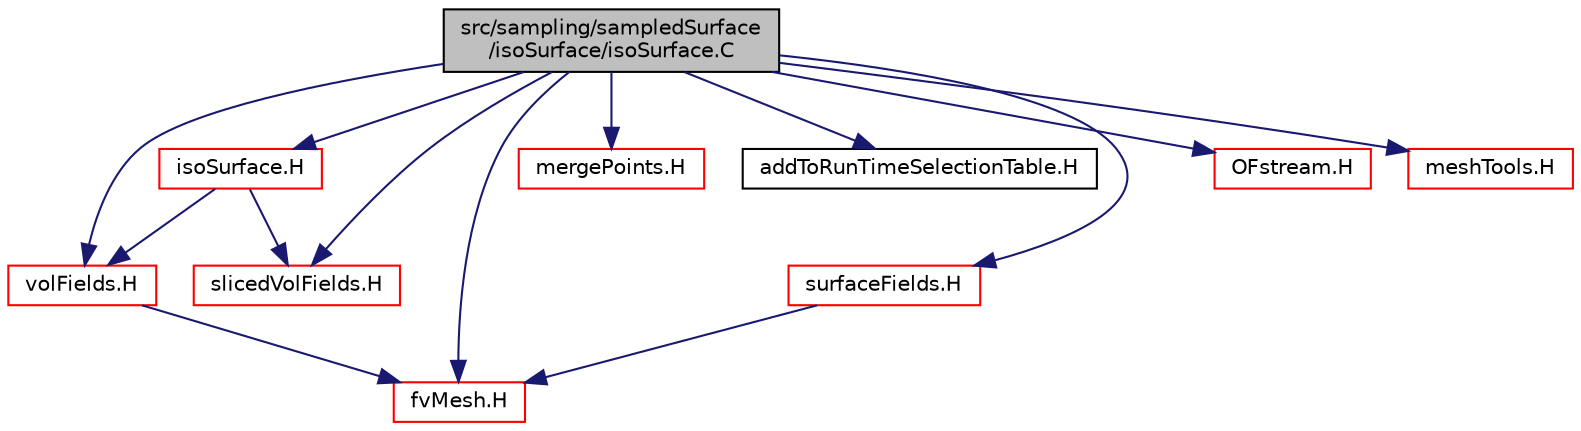 digraph "src/sampling/sampledSurface/isoSurface/isoSurface.C"
{
  bgcolor="transparent";
  edge [fontname="Helvetica",fontsize="10",labelfontname="Helvetica",labelfontsize="10"];
  node [fontname="Helvetica",fontsize="10",shape=record];
  Node1 [label="src/sampling/sampledSurface\l/isoSurface/isoSurface.C",height=0.2,width=0.4,color="black", fillcolor="grey75", style="filled", fontcolor="black"];
  Node1 -> Node2 [color="midnightblue",fontsize="10",style="solid",fontname="Helvetica"];
  Node2 [label="isoSurface.H",height=0.2,width=0.4,color="red",URL="$a09882.html"];
  Node2 -> Node3 [color="midnightblue",fontsize="10",style="solid",fontname="Helvetica"];
  Node3 [label="volFields.H",height=0.2,width=0.4,color="red",URL="$a05778.html"];
  Node3 -> Node4 [color="midnightblue",fontsize="10",style="solid",fontname="Helvetica"];
  Node4 [label="fvMesh.H",height=0.2,width=0.4,color="red",URL="$a06042.html"];
  Node2 -> Node5 [color="midnightblue",fontsize="10",style="solid",fontname="Helvetica"];
  Node5 [label="slicedVolFields.H",height=0.2,width=0.4,color="red",URL="$a05775.html"];
  Node1 -> Node4 [color="midnightblue",fontsize="10",style="solid",fontname="Helvetica"];
  Node1 -> Node6 [color="midnightblue",fontsize="10",style="solid",fontname="Helvetica"];
  Node6 [label="mergePoints.H",height=0.2,width=0.4,color="red",URL="$a08890.html",tooltip="Merge points. See below. "];
  Node1 -> Node7 [color="midnightblue",fontsize="10",style="solid",fontname="Helvetica"];
  Node7 [label="addToRunTimeSelectionTable.H",height=0.2,width=0.4,color="black",URL="$a08169.html",tooltip="Macros for easy insertion into run-time selection tables. "];
  Node1 -> Node5 [color="midnightblue",fontsize="10",style="solid",fontname="Helvetica"];
  Node1 -> Node3 [color="midnightblue",fontsize="10",style="solid",fontname="Helvetica"];
  Node1 -> Node8 [color="midnightblue",fontsize="10",style="solid",fontname="Helvetica"];
  Node8 [label="surfaceFields.H",height=0.2,width=0.4,color="red",URL="$a05773.html",tooltip="Foam::surfaceFields. "];
  Node8 -> Node4 [color="midnightblue",fontsize="10",style="solid",fontname="Helvetica"];
  Node1 -> Node9 [color="midnightblue",fontsize="10",style="solid",fontname="Helvetica"];
  Node9 [label="OFstream.H",height=0.2,width=0.4,color="red",URL="$a08101.html"];
  Node1 -> Node10 [color="midnightblue",fontsize="10",style="solid",fontname="Helvetica"];
  Node10 [label="meshTools.H",height=0.2,width=0.4,color="red",URL="$a07625.html"];
}
